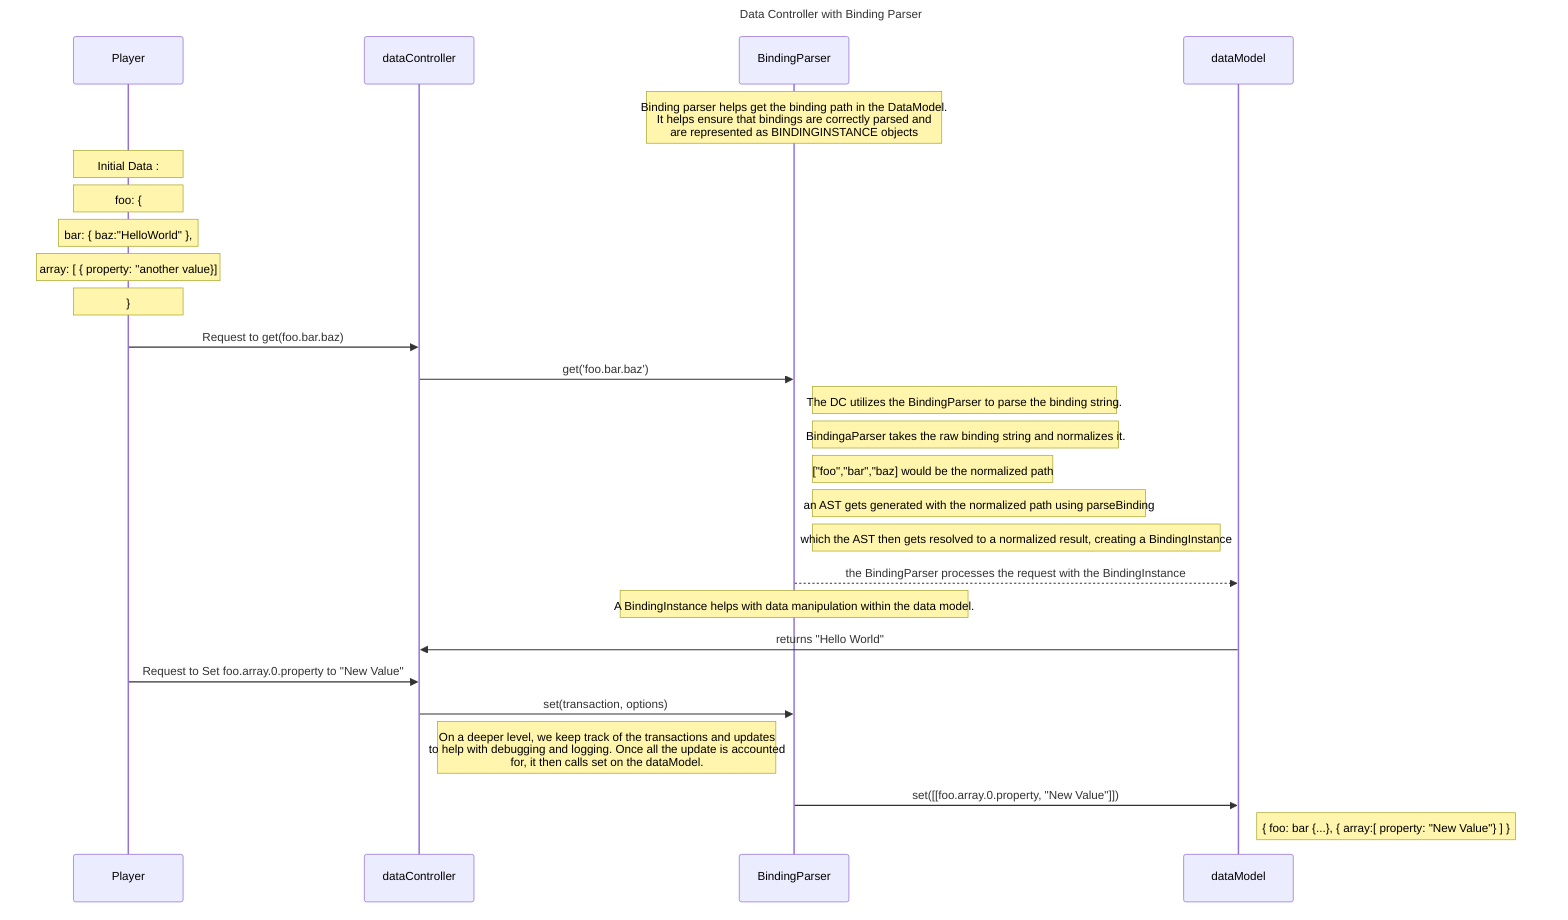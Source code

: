 sequenceDiagram
    title Data Controller with Binding Parser
    participant P as Player

    %% the controller is responsible for orchestrating the flow of data and handling interactions between the Data model
    participant DC as dataController


    %% the bindingPasrser is responsible for parsing raw binding strings and creating BindingInstance Objects. These represent paths in the datamodel.
    participant BP as BindingParser
    Note over BP: Binding parser helps get the binding path in the DataModel. <br> It helps ensure that bindings are correctly parsed and <br> are represented as BINDINGINSTANCE objects

    %% the model is reponsible for defining the structure of the data, handling the data operations(get,set,delete), and managing middleware for data processing
    participant DM as dataModel
   

   


    Note over P: Initial Data : 
    Note over P: foo: { 
    Note over P: bar: { baz:"HelloWorld" },
    Note over P: array: [ { property: "another value}] 
    Note over P: }

    P->>DC: Request to get(foo.bar.baz)
    %%DataController handles this request
    DC->>BP: get('foo.bar.baz')
    
    Note right of BP: The DC utilizes the BindingParser to parse the binding string. 
    Note right of BP: BindingaParser takes the raw binding string and normalizes it.
    Note right of BP: ["foo","bar","baz] would be the normalized path
    Note right of BP: an AST gets generated with the normalized path using parseBinding
     Note right of BP: which the AST then gets resolved to a normalized result, creating a BindingInstance
    BP-->>DM: the BindingParser processes the request with the BindingInstance
    
    Note over BP: A BindingInstance helps with data manipulation within the data model.
    DM->>DC: returns "Hello World"
  
    %%sets a binding of foo.bar to 'Hello World'

    
    P->>DC: Request to Set foo.array.0.property to "New Value"
    %% Set takes in a (transaction and options?) as its parameters
    
    DC->>BP: set(transaction, options)
    Note right of DC: On a deeper level, we keep track of the transactions and updates <br> to help with debugging and logging. Once all the update is accounted <br> for, it then calls set on the dataModel.
    BP->>DM: set([[foo.array.0.property, "New Value"]])
    Note right of DM: { foo: bar {...}, { array:[ property: "New Value"} ] }